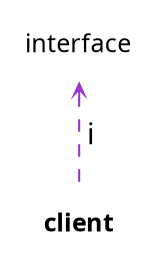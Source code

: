 digraph "client"
{
 // INTERACTIVE_SVG=YES
 // LATEX_PDF_SIZE
  graph [];
  edge [fontname=Ubuntu labelfontsize=10 arrowhead=open arrowtail=open arrowsize=0.5];
  node [fontname=Ubuntu fontsize=12 shape=plaintext];
  Node1 [label=<<b>client</b>> tooltip=" " ];
  Node2 -> Node1 [dir="back",color="darkorchid3"style="dashed",label=" i" ];
  Node2 [label="interface" URL="$structinterface.html" tooltip="https://en.wikipedia.org/wiki/Dependency_inversion_principle" ];
}
